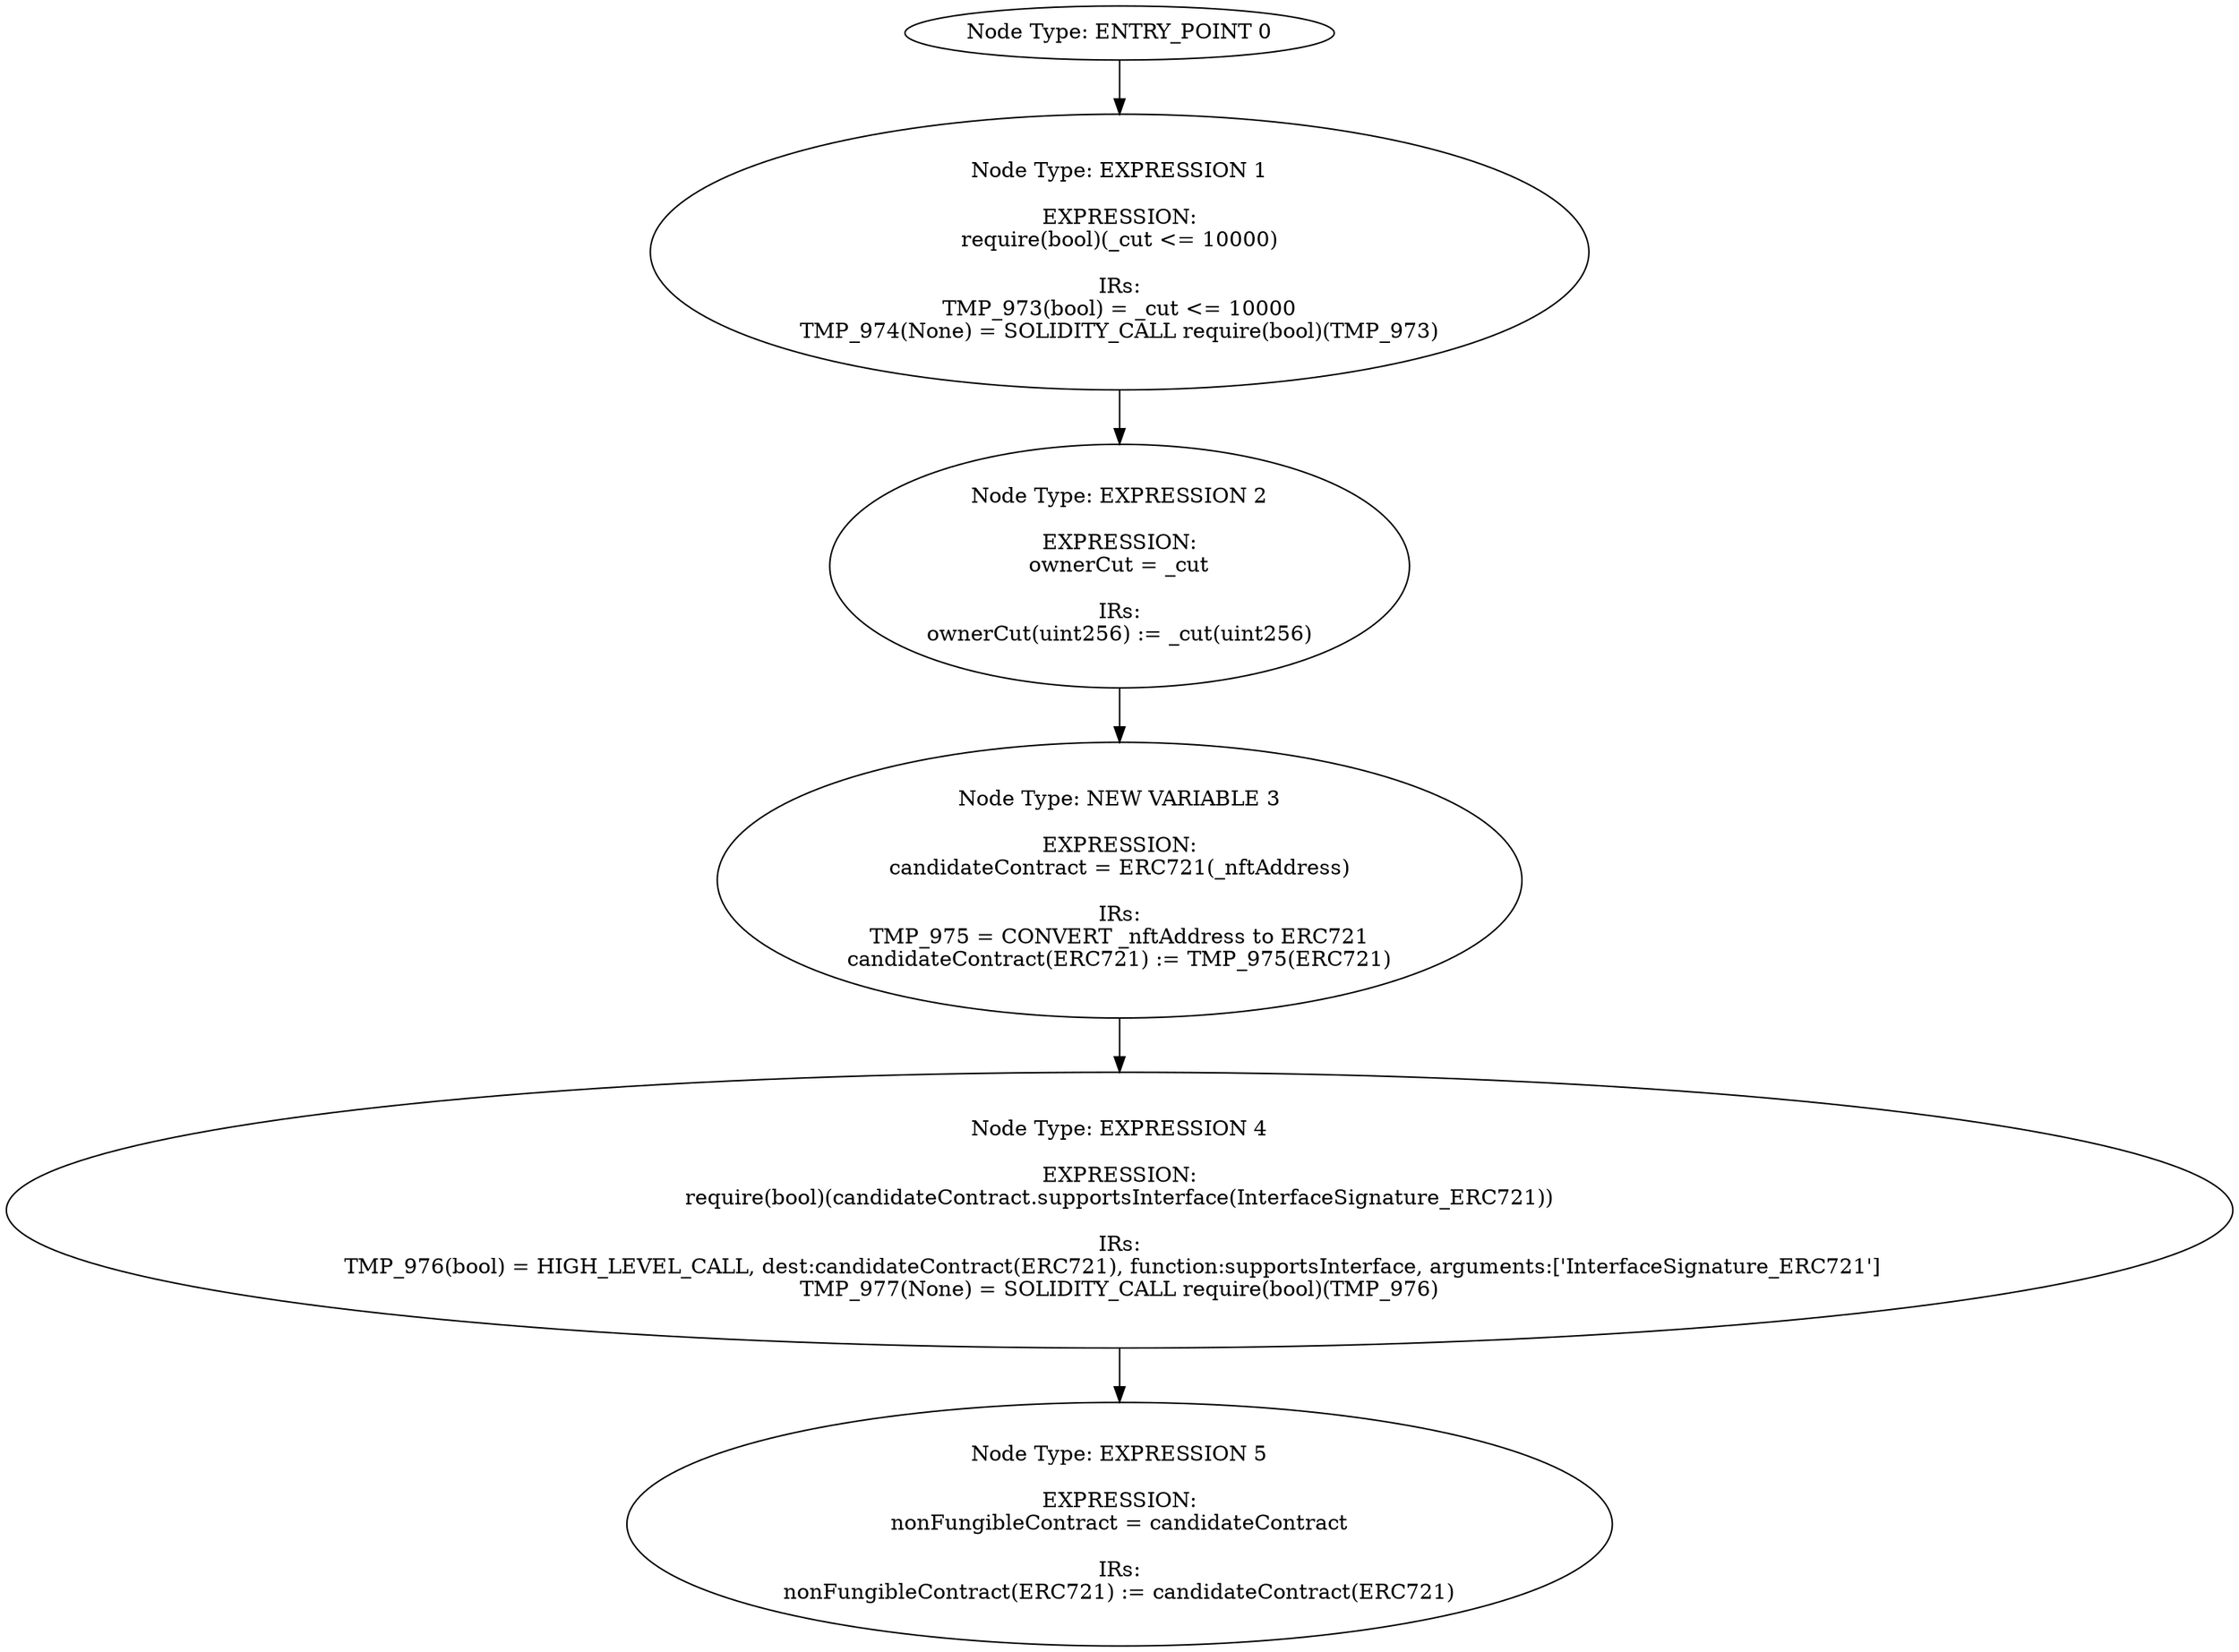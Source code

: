 digraph{
0[label="Node Type: ENTRY_POINT 0
"];
0->1;
1[label="Node Type: EXPRESSION 1

EXPRESSION:
require(bool)(_cut <= 10000)

IRs:
TMP_973(bool) = _cut <= 10000
TMP_974(None) = SOLIDITY_CALL require(bool)(TMP_973)"];
1->2;
2[label="Node Type: EXPRESSION 2

EXPRESSION:
ownerCut = _cut

IRs:
ownerCut(uint256) := _cut(uint256)"];
2->3;
3[label="Node Type: NEW VARIABLE 3

EXPRESSION:
candidateContract = ERC721(_nftAddress)

IRs:
TMP_975 = CONVERT _nftAddress to ERC721
candidateContract(ERC721) := TMP_975(ERC721)"];
3->4;
4[label="Node Type: EXPRESSION 4

EXPRESSION:
require(bool)(candidateContract.supportsInterface(InterfaceSignature_ERC721))

IRs:
TMP_976(bool) = HIGH_LEVEL_CALL, dest:candidateContract(ERC721), function:supportsInterface, arguments:['InterfaceSignature_ERC721']  
TMP_977(None) = SOLIDITY_CALL require(bool)(TMP_976)"];
4->5;
5[label="Node Type: EXPRESSION 5

EXPRESSION:
nonFungibleContract = candidateContract

IRs:
nonFungibleContract(ERC721) := candidateContract(ERC721)"];
}
